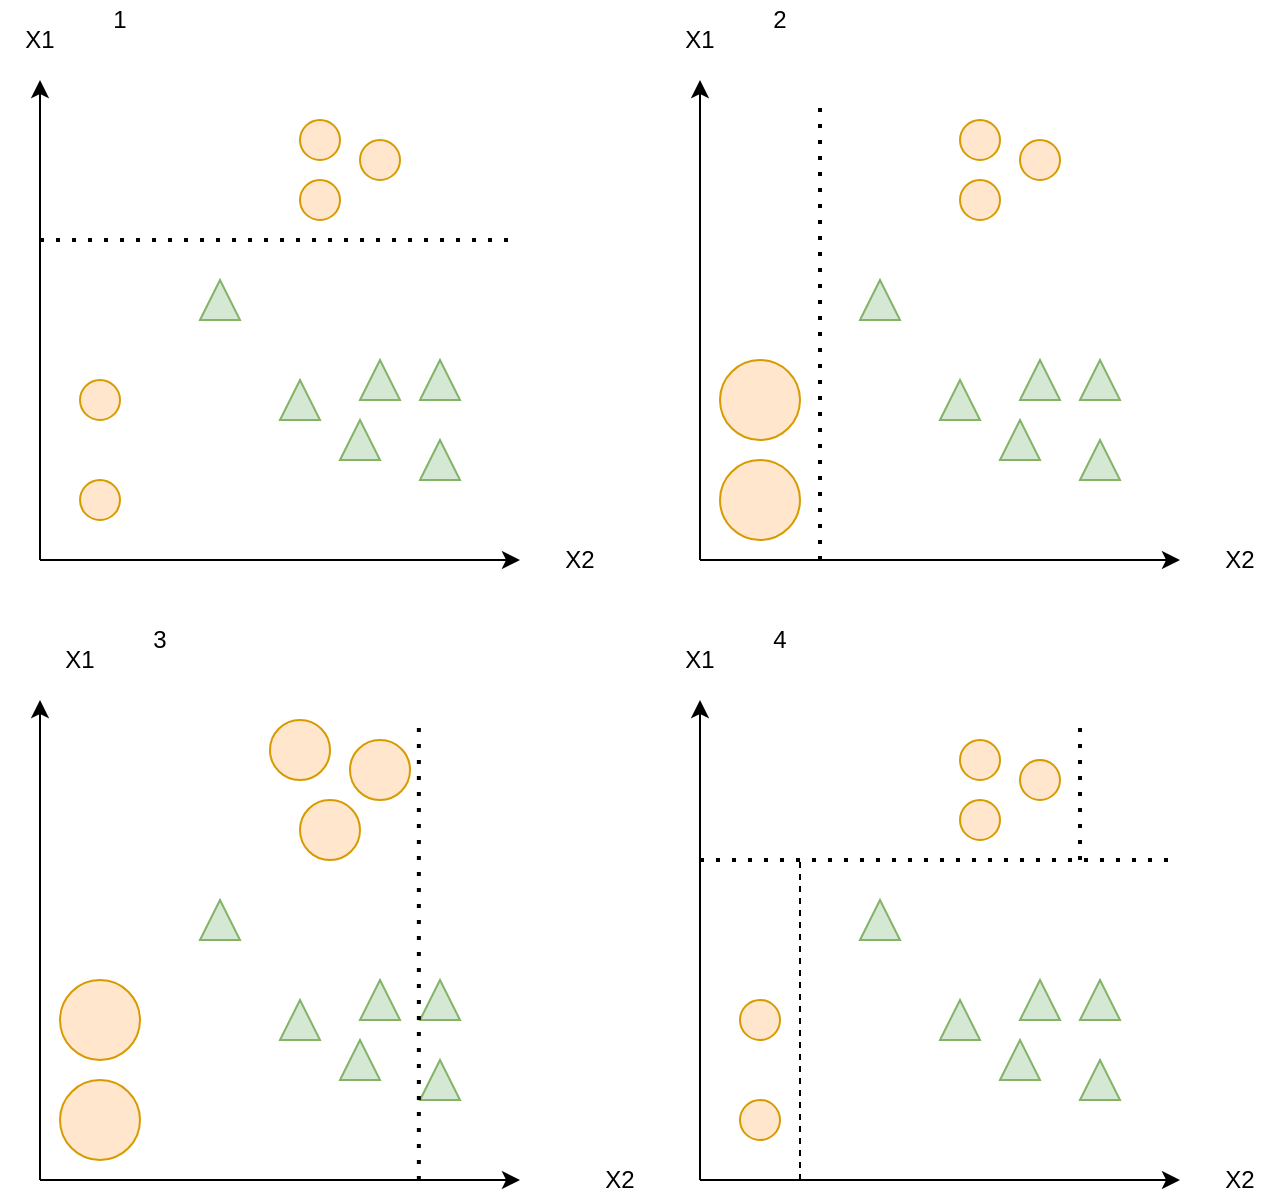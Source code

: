 <mxfile version="14.7.6" type="device"><diagram id="-b0lg3R-1eGV-yHfofT7" name="Page-1"><mxGraphModel dx="1296" dy="729" grid="1" gridSize="10" guides="1" tooltips="1" connect="1" arrows="1" fold="1" page="1" pageScale="1" pageWidth="827" pageHeight="1169" math="0" shadow="0"><root><mxCell id="0"/><mxCell id="1" parent="0"/><mxCell id="WRvEfLp_Ww5wERzh67Cr-20" value="" style="group" vertex="1" connectable="0" parent="1"><mxGeometry x="20" y="90" width="310" height="280" as="geometry"/></mxCell><mxCell id="WRvEfLp_Ww5wERzh67Cr-17" value="" style="group" vertex="1" connectable="0" parent="WRvEfLp_Ww5wERzh67Cr-20"><mxGeometry x="20" y="30" width="240" height="240" as="geometry"/></mxCell><mxCell id="WRvEfLp_Ww5wERzh67Cr-1" value="" style="endArrow=classic;html=1;" edge="1" parent="WRvEfLp_Ww5wERzh67Cr-17"><mxGeometry width="50" height="50" relative="1" as="geometry"><mxPoint y="240" as="sourcePoint"/><mxPoint x="240" y="240" as="targetPoint"/></mxGeometry></mxCell><mxCell id="WRvEfLp_Ww5wERzh67Cr-2" value="" style="endArrow=classic;html=1;" edge="1" parent="WRvEfLp_Ww5wERzh67Cr-17"><mxGeometry width="50" height="50" relative="1" as="geometry"><mxPoint y="240" as="sourcePoint"/><mxPoint as="targetPoint"/></mxGeometry></mxCell><mxCell id="WRvEfLp_Ww5wERzh67Cr-3" value="" style="ellipse;whiteSpace=wrap;html=1;aspect=fixed;fillColor=#ffe6cc;strokeColor=#d79b00;" vertex="1" parent="WRvEfLp_Ww5wERzh67Cr-17"><mxGeometry x="20" y="150" width="20" height="20" as="geometry"/></mxCell><mxCell id="WRvEfLp_Ww5wERzh67Cr-4" value="" style="ellipse;whiteSpace=wrap;html=1;aspect=fixed;fillColor=#ffe6cc;strokeColor=#d79b00;" vertex="1" parent="WRvEfLp_Ww5wERzh67Cr-17"><mxGeometry x="20" y="200" width="20" height="20" as="geometry"/></mxCell><mxCell id="WRvEfLp_Ww5wERzh67Cr-5" value="" style="ellipse;whiteSpace=wrap;html=1;aspect=fixed;fillColor=#ffe6cc;strokeColor=#d79b00;" vertex="1" parent="WRvEfLp_Ww5wERzh67Cr-17"><mxGeometry x="130" y="50" width="20" height="20" as="geometry"/></mxCell><mxCell id="WRvEfLp_Ww5wERzh67Cr-6" value="" style="ellipse;whiteSpace=wrap;html=1;aspect=fixed;fillColor=#ffe6cc;strokeColor=#d79b00;" vertex="1" parent="WRvEfLp_Ww5wERzh67Cr-17"><mxGeometry x="160" y="30" width="20" height="20" as="geometry"/></mxCell><mxCell id="WRvEfLp_Ww5wERzh67Cr-7" value="" style="ellipse;whiteSpace=wrap;html=1;aspect=fixed;fillColor=#ffe6cc;strokeColor=#d79b00;" vertex="1" parent="WRvEfLp_Ww5wERzh67Cr-17"><mxGeometry x="130" y="20" width="20" height="20" as="geometry"/></mxCell><mxCell id="WRvEfLp_Ww5wERzh67Cr-10" value="" style="triangle;whiteSpace=wrap;html=1;rotation=-90;fillColor=#d5e8d4;strokeColor=#82b366;" vertex="1" parent="WRvEfLp_Ww5wERzh67Cr-17"><mxGeometry x="80" y="100" width="20" height="20" as="geometry"/></mxCell><mxCell id="WRvEfLp_Ww5wERzh67Cr-11" value="" style="triangle;whiteSpace=wrap;html=1;rotation=-90;fillColor=#d5e8d4;strokeColor=#82b366;" vertex="1" parent="WRvEfLp_Ww5wERzh67Cr-17"><mxGeometry x="120" y="150" width="20" height="20" as="geometry"/></mxCell><mxCell id="WRvEfLp_Ww5wERzh67Cr-12" value="" style="triangle;whiteSpace=wrap;html=1;rotation=-90;fillColor=#d5e8d4;strokeColor=#82b366;" vertex="1" parent="WRvEfLp_Ww5wERzh67Cr-17"><mxGeometry x="150" y="170" width="20" height="20" as="geometry"/></mxCell><mxCell id="WRvEfLp_Ww5wERzh67Cr-13" value="" style="triangle;whiteSpace=wrap;html=1;rotation=-90;fillColor=#d5e8d4;strokeColor=#82b366;" vertex="1" parent="WRvEfLp_Ww5wERzh67Cr-17"><mxGeometry x="190" y="180" width="20" height="20" as="geometry"/></mxCell><mxCell id="WRvEfLp_Ww5wERzh67Cr-14" value="" style="triangle;whiteSpace=wrap;html=1;rotation=-90;fillColor=#d5e8d4;strokeColor=#82b366;" vertex="1" parent="WRvEfLp_Ww5wERzh67Cr-17"><mxGeometry x="160" y="140" width="20" height="20" as="geometry"/></mxCell><mxCell id="WRvEfLp_Ww5wERzh67Cr-15" value="" style="triangle;whiteSpace=wrap;html=1;rotation=-90;fillColor=#d5e8d4;strokeColor=#82b366;" vertex="1" parent="WRvEfLp_Ww5wERzh67Cr-17"><mxGeometry x="190" y="140" width="20" height="20" as="geometry"/></mxCell><mxCell id="WRvEfLp_Ww5wERzh67Cr-38" value="" style="endArrow=none;dashed=1;html=1;dashPattern=1 3;strokeWidth=2;" edge="1" parent="WRvEfLp_Ww5wERzh67Cr-17"><mxGeometry width="50" height="50" relative="1" as="geometry"><mxPoint y="80" as="sourcePoint"/><mxPoint x="240" y="80" as="targetPoint"/></mxGeometry></mxCell><mxCell id="WRvEfLp_Ww5wERzh67Cr-18" value="X1" style="text;html=1;strokeColor=none;fillColor=none;align=center;verticalAlign=middle;whiteSpace=wrap;rounded=0;" vertex="1" parent="WRvEfLp_Ww5wERzh67Cr-20"><mxGeometry width="40" height="20" as="geometry"/></mxCell><mxCell id="WRvEfLp_Ww5wERzh67Cr-19" value="X2" style="text;html=1;strokeColor=none;fillColor=none;align=center;verticalAlign=middle;whiteSpace=wrap;rounded=0;" vertex="1" parent="WRvEfLp_Ww5wERzh67Cr-20"><mxGeometry x="270" y="260" width="40" height="20" as="geometry"/></mxCell><mxCell id="WRvEfLp_Ww5wERzh67Cr-21" value="" style="group" vertex="1" connectable="0" parent="1"><mxGeometry x="350" y="90" width="310" height="280" as="geometry"/></mxCell><mxCell id="WRvEfLp_Ww5wERzh67Cr-22" value="" style="group" vertex="1" connectable="0" parent="WRvEfLp_Ww5wERzh67Cr-21"><mxGeometry x="20" y="30" width="240" height="240" as="geometry"/></mxCell><mxCell id="WRvEfLp_Ww5wERzh67Cr-23" value="" style="endArrow=classic;html=1;" edge="1" parent="WRvEfLp_Ww5wERzh67Cr-22"><mxGeometry width="50" height="50" relative="1" as="geometry"><mxPoint y="240" as="sourcePoint"/><mxPoint x="240" y="240" as="targetPoint"/></mxGeometry></mxCell><mxCell id="WRvEfLp_Ww5wERzh67Cr-24" value="" style="endArrow=classic;html=1;" edge="1" parent="WRvEfLp_Ww5wERzh67Cr-22"><mxGeometry width="50" height="50" relative="1" as="geometry"><mxPoint y="240" as="sourcePoint"/><mxPoint as="targetPoint"/></mxGeometry></mxCell><mxCell id="WRvEfLp_Ww5wERzh67Cr-25" value="" style="ellipse;whiteSpace=wrap;html=1;aspect=fixed;fillColor=#ffe6cc;strokeColor=#d79b00;" vertex="1" parent="WRvEfLp_Ww5wERzh67Cr-22"><mxGeometry x="10" y="140" width="40" height="40" as="geometry"/></mxCell><mxCell id="WRvEfLp_Ww5wERzh67Cr-26" value="" style="ellipse;whiteSpace=wrap;html=1;aspect=fixed;fillColor=#ffe6cc;strokeColor=#d79b00;" vertex="1" parent="WRvEfLp_Ww5wERzh67Cr-22"><mxGeometry x="10" y="190" width="40" height="40" as="geometry"/></mxCell><mxCell id="WRvEfLp_Ww5wERzh67Cr-27" value="" style="ellipse;whiteSpace=wrap;html=1;aspect=fixed;fillColor=#ffe6cc;strokeColor=#d79b00;" vertex="1" parent="WRvEfLp_Ww5wERzh67Cr-22"><mxGeometry x="130" y="50" width="20" height="20" as="geometry"/></mxCell><mxCell id="WRvEfLp_Ww5wERzh67Cr-28" value="" style="ellipse;whiteSpace=wrap;html=1;aspect=fixed;fillColor=#ffe6cc;strokeColor=#d79b00;" vertex="1" parent="WRvEfLp_Ww5wERzh67Cr-22"><mxGeometry x="160" y="30" width="20" height="20" as="geometry"/></mxCell><mxCell id="WRvEfLp_Ww5wERzh67Cr-29" value="" style="ellipse;whiteSpace=wrap;html=1;aspect=fixed;fillColor=#ffe6cc;strokeColor=#d79b00;" vertex="1" parent="WRvEfLp_Ww5wERzh67Cr-22"><mxGeometry x="130" y="20" width="20" height="20" as="geometry"/></mxCell><mxCell id="WRvEfLp_Ww5wERzh67Cr-30" value="" style="triangle;whiteSpace=wrap;html=1;rotation=-90;fillColor=#d5e8d4;strokeColor=#82b366;" vertex="1" parent="WRvEfLp_Ww5wERzh67Cr-22"><mxGeometry x="80" y="100" width="20" height="20" as="geometry"/></mxCell><mxCell id="WRvEfLp_Ww5wERzh67Cr-31" value="" style="triangle;whiteSpace=wrap;html=1;rotation=-90;fillColor=#d5e8d4;strokeColor=#82b366;" vertex="1" parent="WRvEfLp_Ww5wERzh67Cr-22"><mxGeometry x="120" y="150" width="20" height="20" as="geometry"/></mxCell><mxCell id="WRvEfLp_Ww5wERzh67Cr-32" value="" style="triangle;whiteSpace=wrap;html=1;rotation=-90;fillColor=#d5e8d4;strokeColor=#82b366;" vertex="1" parent="WRvEfLp_Ww5wERzh67Cr-22"><mxGeometry x="150" y="170" width="20" height="20" as="geometry"/></mxCell><mxCell id="WRvEfLp_Ww5wERzh67Cr-33" value="" style="triangle;whiteSpace=wrap;html=1;rotation=-90;fillColor=#d5e8d4;strokeColor=#82b366;" vertex="1" parent="WRvEfLp_Ww5wERzh67Cr-22"><mxGeometry x="190" y="180" width="20" height="20" as="geometry"/></mxCell><mxCell id="WRvEfLp_Ww5wERzh67Cr-34" value="" style="triangle;whiteSpace=wrap;html=1;rotation=-90;fillColor=#d5e8d4;strokeColor=#82b366;" vertex="1" parent="WRvEfLp_Ww5wERzh67Cr-22"><mxGeometry x="160" y="140" width="20" height="20" as="geometry"/></mxCell><mxCell id="WRvEfLp_Ww5wERzh67Cr-35" value="" style="triangle;whiteSpace=wrap;html=1;rotation=-90;fillColor=#d5e8d4;strokeColor=#82b366;" vertex="1" parent="WRvEfLp_Ww5wERzh67Cr-22"><mxGeometry x="190" y="140" width="20" height="20" as="geometry"/></mxCell><mxCell id="WRvEfLp_Ww5wERzh67Cr-39" value="" style="endArrow=none;dashed=1;html=1;dashPattern=1 3;strokeWidth=2;" edge="1" parent="WRvEfLp_Ww5wERzh67Cr-22"><mxGeometry width="50" height="50" relative="1" as="geometry"><mxPoint x="60" y="240" as="sourcePoint"/><mxPoint x="60" y="10" as="targetPoint"/></mxGeometry></mxCell><mxCell id="WRvEfLp_Ww5wERzh67Cr-36" value="X1" style="text;html=1;strokeColor=none;fillColor=none;align=center;verticalAlign=middle;whiteSpace=wrap;rounded=0;" vertex="1" parent="WRvEfLp_Ww5wERzh67Cr-21"><mxGeometry width="40" height="20" as="geometry"/></mxCell><mxCell id="WRvEfLp_Ww5wERzh67Cr-37" value="X2" style="text;html=1;strokeColor=none;fillColor=none;align=center;verticalAlign=middle;whiteSpace=wrap;rounded=0;" vertex="1" parent="WRvEfLp_Ww5wERzh67Cr-21"><mxGeometry x="270" y="260" width="40" height="20" as="geometry"/></mxCell><mxCell id="WRvEfLp_Ww5wERzh67Cr-41" value="2" style="text;html=1;strokeColor=none;fillColor=none;align=center;verticalAlign=middle;whiteSpace=wrap;rounded=0;" vertex="1" parent="WRvEfLp_Ww5wERzh67Cr-21"><mxGeometry x="40" y="-10" width="40" height="20" as="geometry"/></mxCell><mxCell id="WRvEfLp_Ww5wERzh67Cr-40" value="1" style="text;html=1;strokeColor=none;fillColor=none;align=center;verticalAlign=middle;whiteSpace=wrap;rounded=0;" vertex="1" parent="1"><mxGeometry x="60" y="80" width="40" height="20" as="geometry"/></mxCell><mxCell id="WRvEfLp_Ww5wERzh67Cr-85" value="" style="group" vertex="1" connectable="0" parent="1"><mxGeometry x="350" y="390" width="310" height="290" as="geometry"/></mxCell><mxCell id="WRvEfLp_Ww5wERzh67Cr-62" value="" style="group" vertex="1" connectable="0" parent="WRvEfLp_Ww5wERzh67Cr-85"><mxGeometry y="10" width="310" height="280" as="geometry"/></mxCell><mxCell id="WRvEfLp_Ww5wERzh67Cr-78" value="X1" style="text;html=1;strokeColor=none;fillColor=none;align=center;verticalAlign=middle;whiteSpace=wrap;rounded=0;" vertex="1" parent="WRvEfLp_Ww5wERzh67Cr-62"><mxGeometry width="40" height="20" as="geometry"/></mxCell><mxCell id="WRvEfLp_Ww5wERzh67Cr-88" value="" style="group" vertex="1" connectable="0" parent="WRvEfLp_Ww5wERzh67Cr-62"><mxGeometry x="20" y="30" width="290" height="250" as="geometry"/></mxCell><mxCell id="WRvEfLp_Ww5wERzh67Cr-79" value="X2" style="text;html=1;strokeColor=none;fillColor=none;align=center;verticalAlign=middle;whiteSpace=wrap;rounded=0;container=0;" vertex="1" parent="WRvEfLp_Ww5wERzh67Cr-88"><mxGeometry x="250" y="230" width="40" height="20" as="geometry"/></mxCell><mxCell id="WRvEfLp_Ww5wERzh67Cr-64" value="" style="endArrow=classic;html=1;" edge="1" parent="WRvEfLp_Ww5wERzh67Cr-88"><mxGeometry x="350" y="400" width="50" height="50" as="geometry"><mxPoint y="240" as="sourcePoint"/><mxPoint x="240" y="240" as="targetPoint"/></mxGeometry></mxCell><mxCell id="WRvEfLp_Ww5wERzh67Cr-65" value="" style="endArrow=classic;html=1;" edge="1" parent="WRvEfLp_Ww5wERzh67Cr-88"><mxGeometry x="350" y="400" width="50" height="50" as="geometry"><mxPoint y="240" as="sourcePoint"/><mxPoint as="targetPoint"/></mxGeometry></mxCell><mxCell id="WRvEfLp_Ww5wERzh67Cr-66" value="" style="ellipse;whiteSpace=wrap;html=1;aspect=fixed;fillColor=#ffe6cc;strokeColor=#d79b00;container=0;" vertex="1" parent="WRvEfLp_Ww5wERzh67Cr-88"><mxGeometry x="20" y="150" width="20" height="20" as="geometry"/></mxCell><mxCell id="WRvEfLp_Ww5wERzh67Cr-67" value="" style="ellipse;whiteSpace=wrap;html=1;aspect=fixed;fillColor=#ffe6cc;strokeColor=#d79b00;container=0;" vertex="1" parent="WRvEfLp_Ww5wERzh67Cr-88"><mxGeometry x="20" y="200" width="20" height="20" as="geometry"/></mxCell><mxCell id="WRvEfLp_Ww5wERzh67Cr-68" value="" style="ellipse;whiteSpace=wrap;html=1;aspect=fixed;fillColor=#ffe6cc;strokeColor=#d79b00;container=0;" vertex="1" parent="WRvEfLp_Ww5wERzh67Cr-88"><mxGeometry x="130" y="50" width="20" height="20" as="geometry"/></mxCell><mxCell id="WRvEfLp_Ww5wERzh67Cr-69" value="" style="ellipse;whiteSpace=wrap;html=1;aspect=fixed;fillColor=#ffe6cc;strokeColor=#d79b00;container=0;" vertex="1" parent="WRvEfLp_Ww5wERzh67Cr-88"><mxGeometry x="160" y="30" width="20" height="20" as="geometry"/></mxCell><mxCell id="WRvEfLp_Ww5wERzh67Cr-70" value="" style="ellipse;whiteSpace=wrap;html=1;aspect=fixed;fillColor=#ffe6cc;strokeColor=#d79b00;container=0;" vertex="1" parent="WRvEfLp_Ww5wERzh67Cr-88"><mxGeometry x="130" y="20" width="20" height="20" as="geometry"/></mxCell><mxCell id="WRvEfLp_Ww5wERzh67Cr-71" value="" style="triangle;whiteSpace=wrap;html=1;rotation=-90;fillColor=#d5e8d4;strokeColor=#82b366;container=0;" vertex="1" parent="WRvEfLp_Ww5wERzh67Cr-88"><mxGeometry x="80" y="100" width="20" height="20" as="geometry"/></mxCell><mxCell id="WRvEfLp_Ww5wERzh67Cr-72" value="" style="triangle;whiteSpace=wrap;html=1;rotation=-90;fillColor=#d5e8d4;strokeColor=#82b366;container=0;" vertex="1" parent="WRvEfLp_Ww5wERzh67Cr-88"><mxGeometry x="120" y="150" width="20" height="20" as="geometry"/></mxCell><mxCell id="WRvEfLp_Ww5wERzh67Cr-73" value="" style="triangle;whiteSpace=wrap;html=1;rotation=-90;fillColor=#d5e8d4;strokeColor=#82b366;container=0;" vertex="1" parent="WRvEfLp_Ww5wERzh67Cr-88"><mxGeometry x="150" y="170" width="20" height="20" as="geometry"/></mxCell><mxCell id="WRvEfLp_Ww5wERzh67Cr-74" value="" style="triangle;whiteSpace=wrap;html=1;rotation=-90;fillColor=#d5e8d4;strokeColor=#82b366;container=0;" vertex="1" parent="WRvEfLp_Ww5wERzh67Cr-88"><mxGeometry x="190" y="180" width="20" height="20" as="geometry"/></mxCell><mxCell id="WRvEfLp_Ww5wERzh67Cr-75" value="" style="triangle;whiteSpace=wrap;html=1;rotation=-90;fillColor=#d5e8d4;strokeColor=#82b366;container=0;" vertex="1" parent="WRvEfLp_Ww5wERzh67Cr-88"><mxGeometry x="160" y="140" width="20" height="20" as="geometry"/></mxCell><mxCell id="WRvEfLp_Ww5wERzh67Cr-76" value="" style="triangle;whiteSpace=wrap;html=1;rotation=-90;fillColor=#d5e8d4;strokeColor=#82b366;container=0;" vertex="1" parent="WRvEfLp_Ww5wERzh67Cr-88"><mxGeometry x="190" y="140" width="20" height="20" as="geometry"/></mxCell><mxCell id="WRvEfLp_Ww5wERzh67Cr-77" value="" style="endArrow=none;dashed=1;html=1;dashPattern=1 3;strokeWidth=2;" edge="1" parent="WRvEfLp_Ww5wERzh67Cr-88"><mxGeometry x="350" y="400" width="50" height="50" as="geometry"><mxPoint y="80" as="sourcePoint"/><mxPoint x="240" y="80" as="targetPoint"/></mxGeometry></mxCell><mxCell id="WRvEfLp_Ww5wERzh67Cr-81" value="" style="endArrow=none;dashed=1;html=1;" edge="1" parent="WRvEfLp_Ww5wERzh67Cr-88"><mxGeometry x="350" y="400" width="50" height="50" as="geometry"><mxPoint x="50" y="240" as="sourcePoint"/><mxPoint x="50" y="80" as="targetPoint"/></mxGeometry></mxCell><mxCell id="WRvEfLp_Ww5wERzh67Cr-80" value="4" style="text;html=1;strokeColor=none;fillColor=none;align=center;verticalAlign=middle;whiteSpace=wrap;rounded=0;container=0;" vertex="1" parent="WRvEfLp_Ww5wERzh67Cr-85"><mxGeometry x="40" width="40" height="20" as="geometry"/></mxCell><mxCell id="WRvEfLp_Ww5wERzh67Cr-84" value="" style="endArrow=none;dashed=1;html=1;dashPattern=1 3;strokeWidth=2;" edge="1" parent="WRvEfLp_Ww5wERzh67Cr-85"><mxGeometry width="50" height="50" relative="1" as="geometry"><mxPoint x="210" y="120" as="sourcePoint"/><mxPoint x="210" y="50" as="targetPoint"/></mxGeometry></mxCell><mxCell id="WRvEfLp_Ww5wERzh67Cr-87" value="" style="group" vertex="1" connectable="0" parent="1"><mxGeometry x="40" y="390" width="310" height="290" as="geometry"/></mxCell><mxCell id="WRvEfLp_Ww5wERzh67Cr-59" value="X2" style="text;html=1;strokeColor=none;fillColor=none;align=center;verticalAlign=middle;whiteSpace=wrap;rounded=0;" vertex="1" parent="WRvEfLp_Ww5wERzh67Cr-87"><mxGeometry x="270" y="270" width="40" height="20" as="geometry"/></mxCell><mxCell id="WRvEfLp_Ww5wERzh67Cr-86" value="" style="group" vertex="1" connectable="0" parent="WRvEfLp_Ww5wERzh67Cr-87"><mxGeometry width="240" height="280" as="geometry"/></mxCell><mxCell id="WRvEfLp_Ww5wERzh67Cr-43" value="" style="group" vertex="1" connectable="0" parent="WRvEfLp_Ww5wERzh67Cr-86"><mxGeometry y="40" width="240" height="240" as="geometry"/></mxCell><mxCell id="WRvEfLp_Ww5wERzh67Cr-44" value="" style="endArrow=classic;html=1;" edge="1" parent="WRvEfLp_Ww5wERzh67Cr-43"><mxGeometry width="50" height="50" relative="1" as="geometry"><mxPoint y="240" as="sourcePoint"/><mxPoint x="240" y="240" as="targetPoint"/></mxGeometry></mxCell><mxCell id="WRvEfLp_Ww5wERzh67Cr-45" value="" style="endArrow=classic;html=1;" edge="1" parent="WRvEfLp_Ww5wERzh67Cr-43"><mxGeometry width="50" height="50" relative="1" as="geometry"><mxPoint y="240" as="sourcePoint"/><mxPoint as="targetPoint"/></mxGeometry></mxCell><mxCell id="WRvEfLp_Ww5wERzh67Cr-46" value="" style="ellipse;whiteSpace=wrap;html=1;aspect=fixed;fillColor=#ffe6cc;strokeColor=#d79b00;" vertex="1" parent="WRvEfLp_Ww5wERzh67Cr-43"><mxGeometry x="10" y="140" width="40" height="40" as="geometry"/></mxCell><mxCell id="WRvEfLp_Ww5wERzh67Cr-47" value="" style="ellipse;whiteSpace=wrap;html=1;aspect=fixed;fillColor=#ffe6cc;strokeColor=#d79b00;" vertex="1" parent="WRvEfLp_Ww5wERzh67Cr-43"><mxGeometry x="10" y="190" width="40" height="40" as="geometry"/></mxCell><mxCell id="WRvEfLp_Ww5wERzh67Cr-48" value="" style="ellipse;whiteSpace=wrap;html=1;aspect=fixed;fillColor=#ffe6cc;strokeColor=#d79b00;" vertex="1" parent="WRvEfLp_Ww5wERzh67Cr-43"><mxGeometry x="130" y="50" width="30" height="30" as="geometry"/></mxCell><mxCell id="WRvEfLp_Ww5wERzh67Cr-49" value="" style="ellipse;whiteSpace=wrap;html=1;aspect=fixed;fillColor=#ffe6cc;strokeColor=#d79b00;" vertex="1" parent="WRvEfLp_Ww5wERzh67Cr-43"><mxGeometry x="155" y="20" width="30" height="30" as="geometry"/></mxCell><mxCell id="WRvEfLp_Ww5wERzh67Cr-50" value="" style="ellipse;whiteSpace=wrap;html=1;aspect=fixed;fillColor=#ffe6cc;strokeColor=#d79b00;" vertex="1" parent="WRvEfLp_Ww5wERzh67Cr-43"><mxGeometry x="115" y="10" width="30" height="30" as="geometry"/></mxCell><mxCell id="WRvEfLp_Ww5wERzh67Cr-51" value="" style="triangle;whiteSpace=wrap;html=1;rotation=-90;fillColor=#d5e8d4;strokeColor=#82b366;" vertex="1" parent="WRvEfLp_Ww5wERzh67Cr-43"><mxGeometry x="80" y="100" width="20" height="20" as="geometry"/></mxCell><mxCell id="WRvEfLp_Ww5wERzh67Cr-52" value="" style="triangle;whiteSpace=wrap;html=1;rotation=-90;fillColor=#d5e8d4;strokeColor=#82b366;" vertex="1" parent="WRvEfLp_Ww5wERzh67Cr-43"><mxGeometry x="120" y="150" width="20" height="20" as="geometry"/></mxCell><mxCell id="WRvEfLp_Ww5wERzh67Cr-53" value="" style="triangle;whiteSpace=wrap;html=1;rotation=-90;fillColor=#d5e8d4;strokeColor=#82b366;" vertex="1" parent="WRvEfLp_Ww5wERzh67Cr-43"><mxGeometry x="150" y="170" width="20" height="20" as="geometry"/></mxCell><mxCell id="WRvEfLp_Ww5wERzh67Cr-54" value="" style="triangle;whiteSpace=wrap;html=1;rotation=-90;fillColor=#d5e8d4;strokeColor=#82b366;" vertex="1" parent="WRvEfLp_Ww5wERzh67Cr-43"><mxGeometry x="190" y="180" width="20" height="20" as="geometry"/></mxCell><mxCell id="WRvEfLp_Ww5wERzh67Cr-55" value="" style="triangle;whiteSpace=wrap;html=1;rotation=-90;fillColor=#d5e8d4;strokeColor=#82b366;" vertex="1" parent="WRvEfLp_Ww5wERzh67Cr-43"><mxGeometry x="160" y="140" width="20" height="20" as="geometry"/></mxCell><mxCell id="WRvEfLp_Ww5wERzh67Cr-56" value="" style="triangle;whiteSpace=wrap;html=1;rotation=-90;fillColor=#d5e8d4;strokeColor=#82b366;" vertex="1" parent="WRvEfLp_Ww5wERzh67Cr-43"><mxGeometry x="190" y="140" width="20" height="20" as="geometry"/></mxCell><mxCell id="WRvEfLp_Ww5wERzh67Cr-57" value="" style="endArrow=none;dashed=1;html=1;dashPattern=1 3;strokeWidth=2;" edge="1" parent="WRvEfLp_Ww5wERzh67Cr-43"><mxGeometry width="50" height="50" relative="1" as="geometry"><mxPoint x="189.43" y="240" as="sourcePoint"/><mxPoint x="189.43" y="10" as="targetPoint"/></mxGeometry></mxCell><mxCell id="WRvEfLp_Ww5wERzh67Cr-58" value="X1" style="text;html=1;strokeColor=none;fillColor=none;align=center;verticalAlign=middle;whiteSpace=wrap;rounded=0;" vertex="1" parent="WRvEfLp_Ww5wERzh67Cr-86"><mxGeometry y="10" width="40" height="20" as="geometry"/></mxCell><mxCell id="WRvEfLp_Ww5wERzh67Cr-60" value="3" style="text;html=1;strokeColor=none;fillColor=none;align=center;verticalAlign=middle;whiteSpace=wrap;rounded=0;" vertex="1" parent="WRvEfLp_Ww5wERzh67Cr-86"><mxGeometry x="40" width="40" height="20" as="geometry"/></mxCell></root></mxGraphModel></diagram></mxfile>